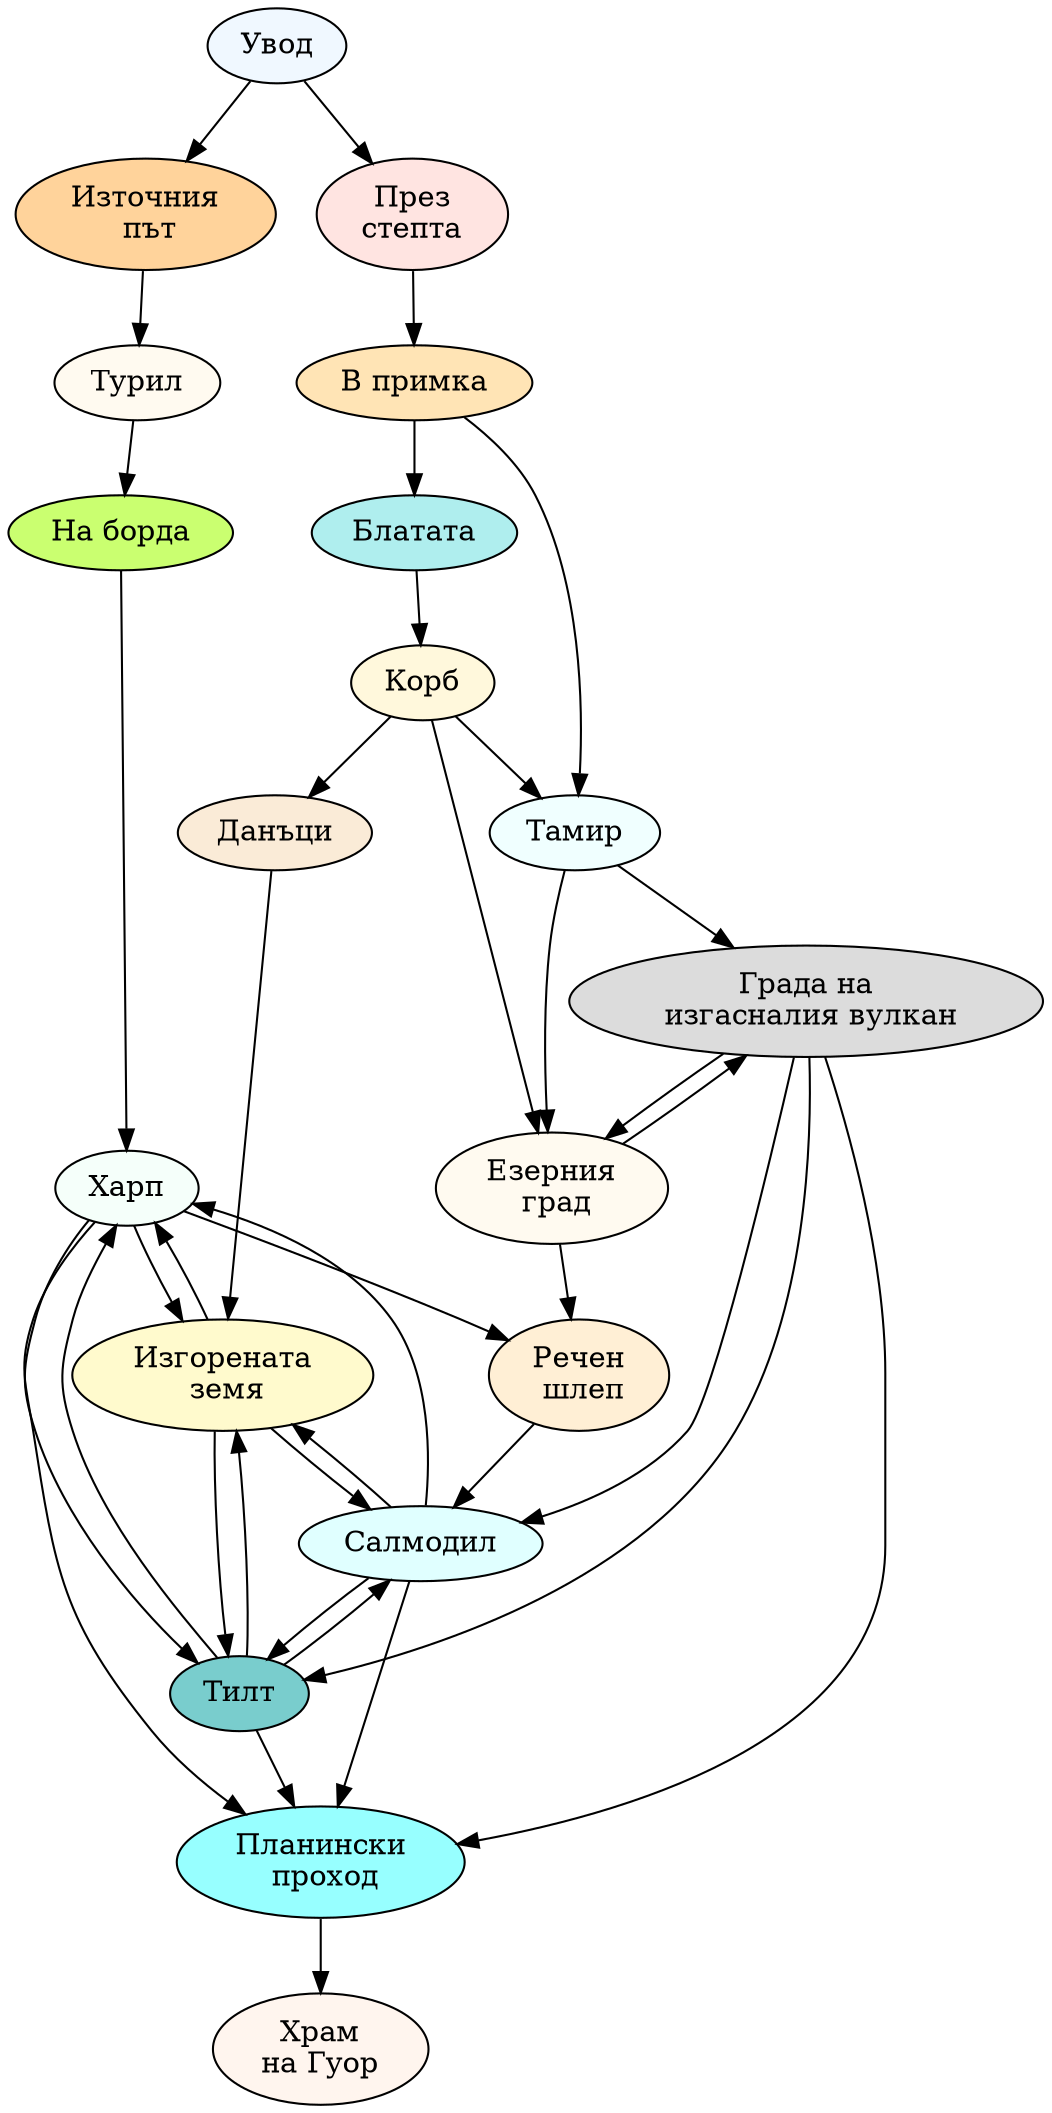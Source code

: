 digraph VarvarskiaBogSimple {
    node [style=filled]
    hram_guor [label = "Храм\nна Гуор", fillcolor = seashell]
    uvod [label = "Увод", fillcolor = aliceblue]
    prez_stepta [label = "През\nстепта", fillcolor = mistyrose]
    v_primka [label = "В примка", fillcolor = moccasin]
    blatata [label = "Блатата", fillcolor = paleturquoise]
    iztochnia_pat [label = "Източния\n път", fillcolor = burlywood1]
    turil [label = "Турил", fillcolor = floralwhite]
    korb [label = "Корб", fillcolor = cornsilk]
    danaci [label = "Данъци", fillcolor = antiquewhite]
    izgorenata_zemya [label = "Изгорената\n земя", fillcolor = lemonchiffon]
    tamir [label = "Тамир", fillcolor = azure]
    ezernia_grad [label = "Езерния\n град", fillcolor = floralwhite]
    na_borda [label = "На борда", fillcolor = darkolivegreen1]
    harp [label = "Харп", fillcolor = mintcream]
    tilt [label = "Тилт", fillcolor = darkslategray3]
    grada_na_izgasnalia_vulkan [label = "Града на\n изгасналия вулкан", fillcolor = gainsboro]
    planinski_prohod [label = "Планински\n проход", fillcolor = darkslategray1]
    salmodil [label = "Салмодил", fillcolor = lightcyan]
    rechen_shlep [label = "Речен\n шлеп", fillcolor = papayawhip]

    uvod -> iztochnia_pat, prez_stepta
    prez_stepta -> v_primka
    iztochnia_pat -> turil
    v_primka -> blatata, tamir
    turil -> na_borda
    na_borda -> harp
    harp -> tilt, rechen_shlep, izgorenata_zemya, planinski_prohod
    tilt -> planinski_prohod, izgorenata_zemya, salmodil, harp
    planinski_prohod -> hram_guor
    izgorenata_zemya -> tilt, salmodil, harp
    salmodil -> planinski_prohod, harp, tilt, izgorenata_zemya
    grada_na_izgasnalia_vulkan -> planinski_prohod, tilt, salmodil, ezernia_grad
    ezernia_grad -> grada_na_izgasnalia_vulkan, rechen_shlep
    rechen_shlep -> salmodil
    danaci -> izgorenata_zemya
    korb -> danaci, ezernia_grad, tamir
    blatata -> korb
    tamir -> ezernia_grad, grada_na_izgasnalia_vulkan
}